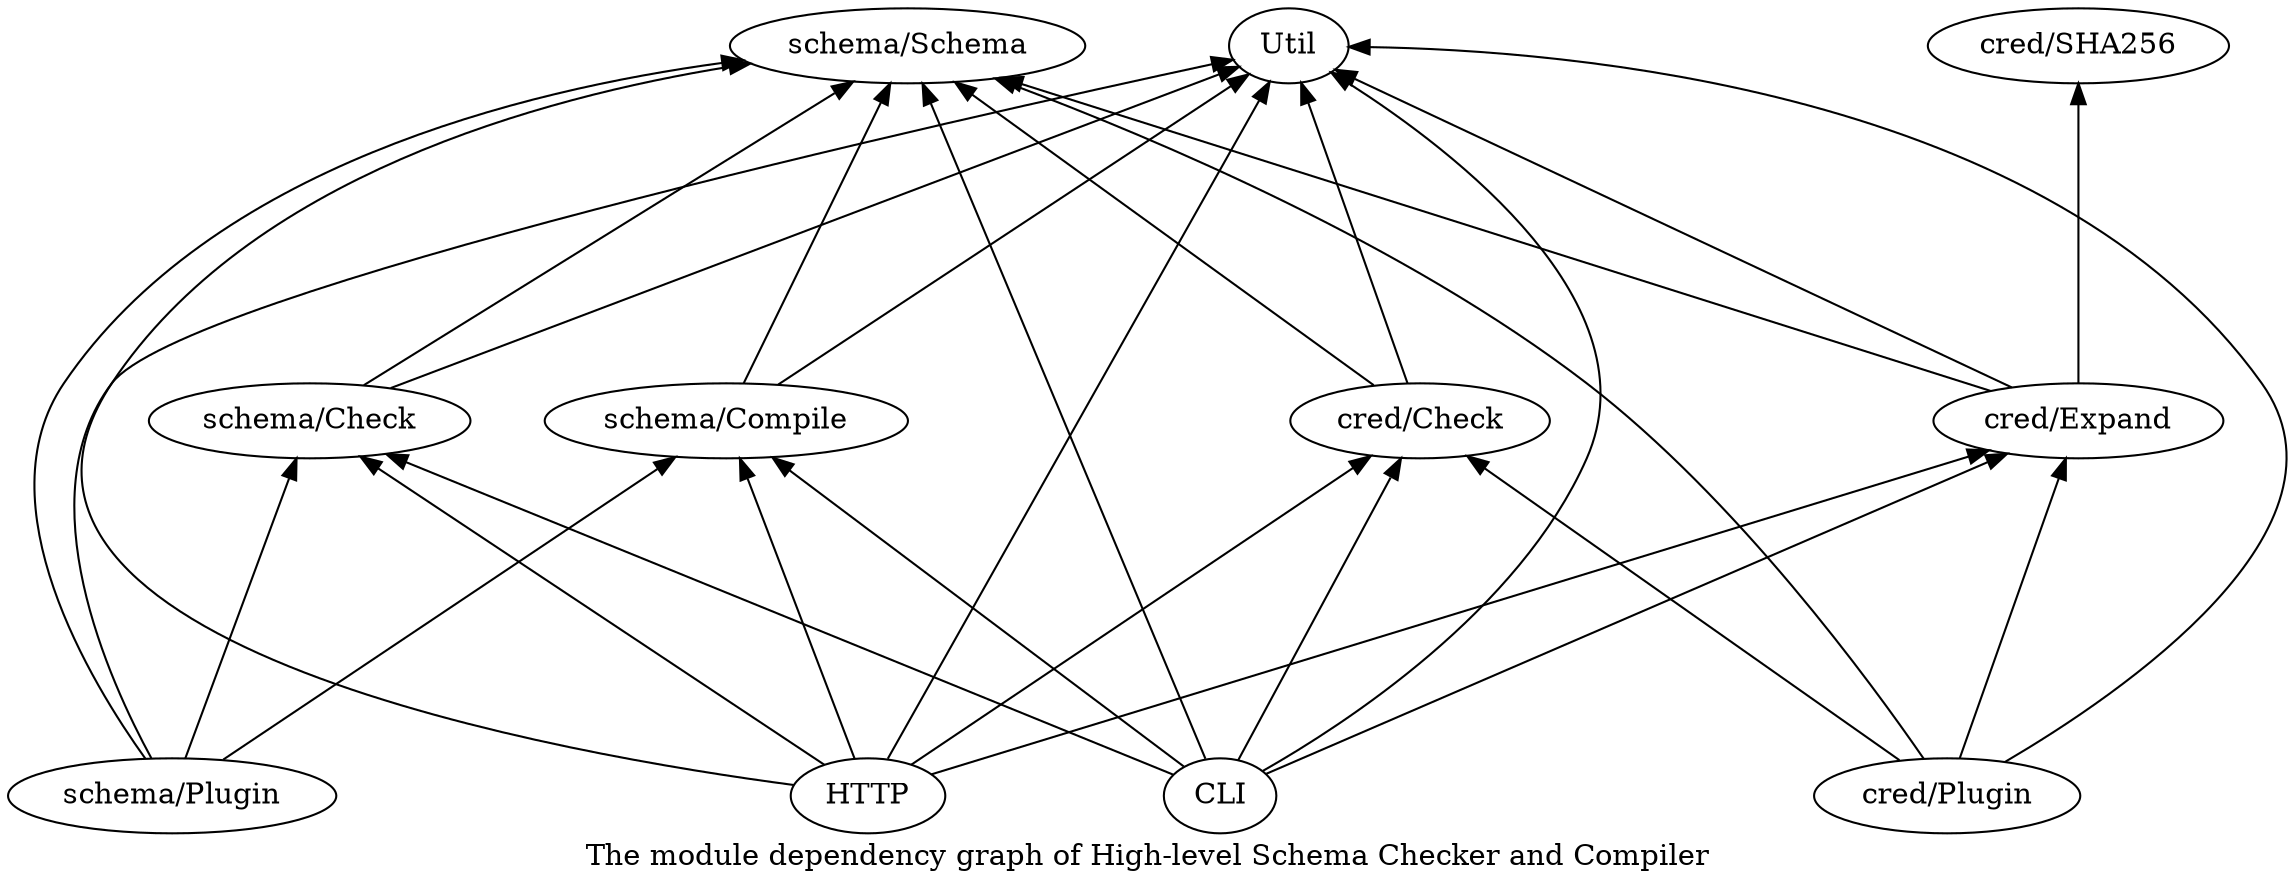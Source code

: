 digraph G {
label = "The module dependency graph of High-level Schema Checker and Compiler";
nodesep=.5;
ranksep=2;
rankdir=BT;

s_Check -> Util;
s_Check -> s_Schema;

s_Compile -> Util;
s_Compile -> s_Schema;

s_Plugin -> Util;
s_Plugin -> s_Schema;
s_Plugin -> s_Check;
s_Plugin -> s_Compile;

c_Check -> Util;
c_Check -> s_Schema;

c_Expand -> Util;
c_Expand -> s_Schema;
c_Expand -> c_SHA256;

c_Plugin -> Util;
c_Plugin -> s_Schema;
c_Plugin -> c_Check;
c_Plugin -> c_Expand;


CLI -> Util;
CLI -> s_Schema;
CLI -> s_Check;
CLI -> s_Compile;
CLI -> c_Check;
CLI -> c_Expand;


HTTP -> Util;
HTTP -> s_Schema;
HTTP -> s_Check;
HTTP -> s_Compile;
HTTP -> c_Check;
HTTP -> c_Expand;

s_Schema [label="schema/Schema"]
s_Check [label="schema/Check"]
s_Compile [label="schema/Compile"]
s_Plugin [label="schema/Plugin"]
c_Check [label="cred/Check"]
c_Expand [label="cred/Expand"]
c_Plugin [label="cred/Plugin"]
c_SHA256 [label="cred/SHA256"]

}